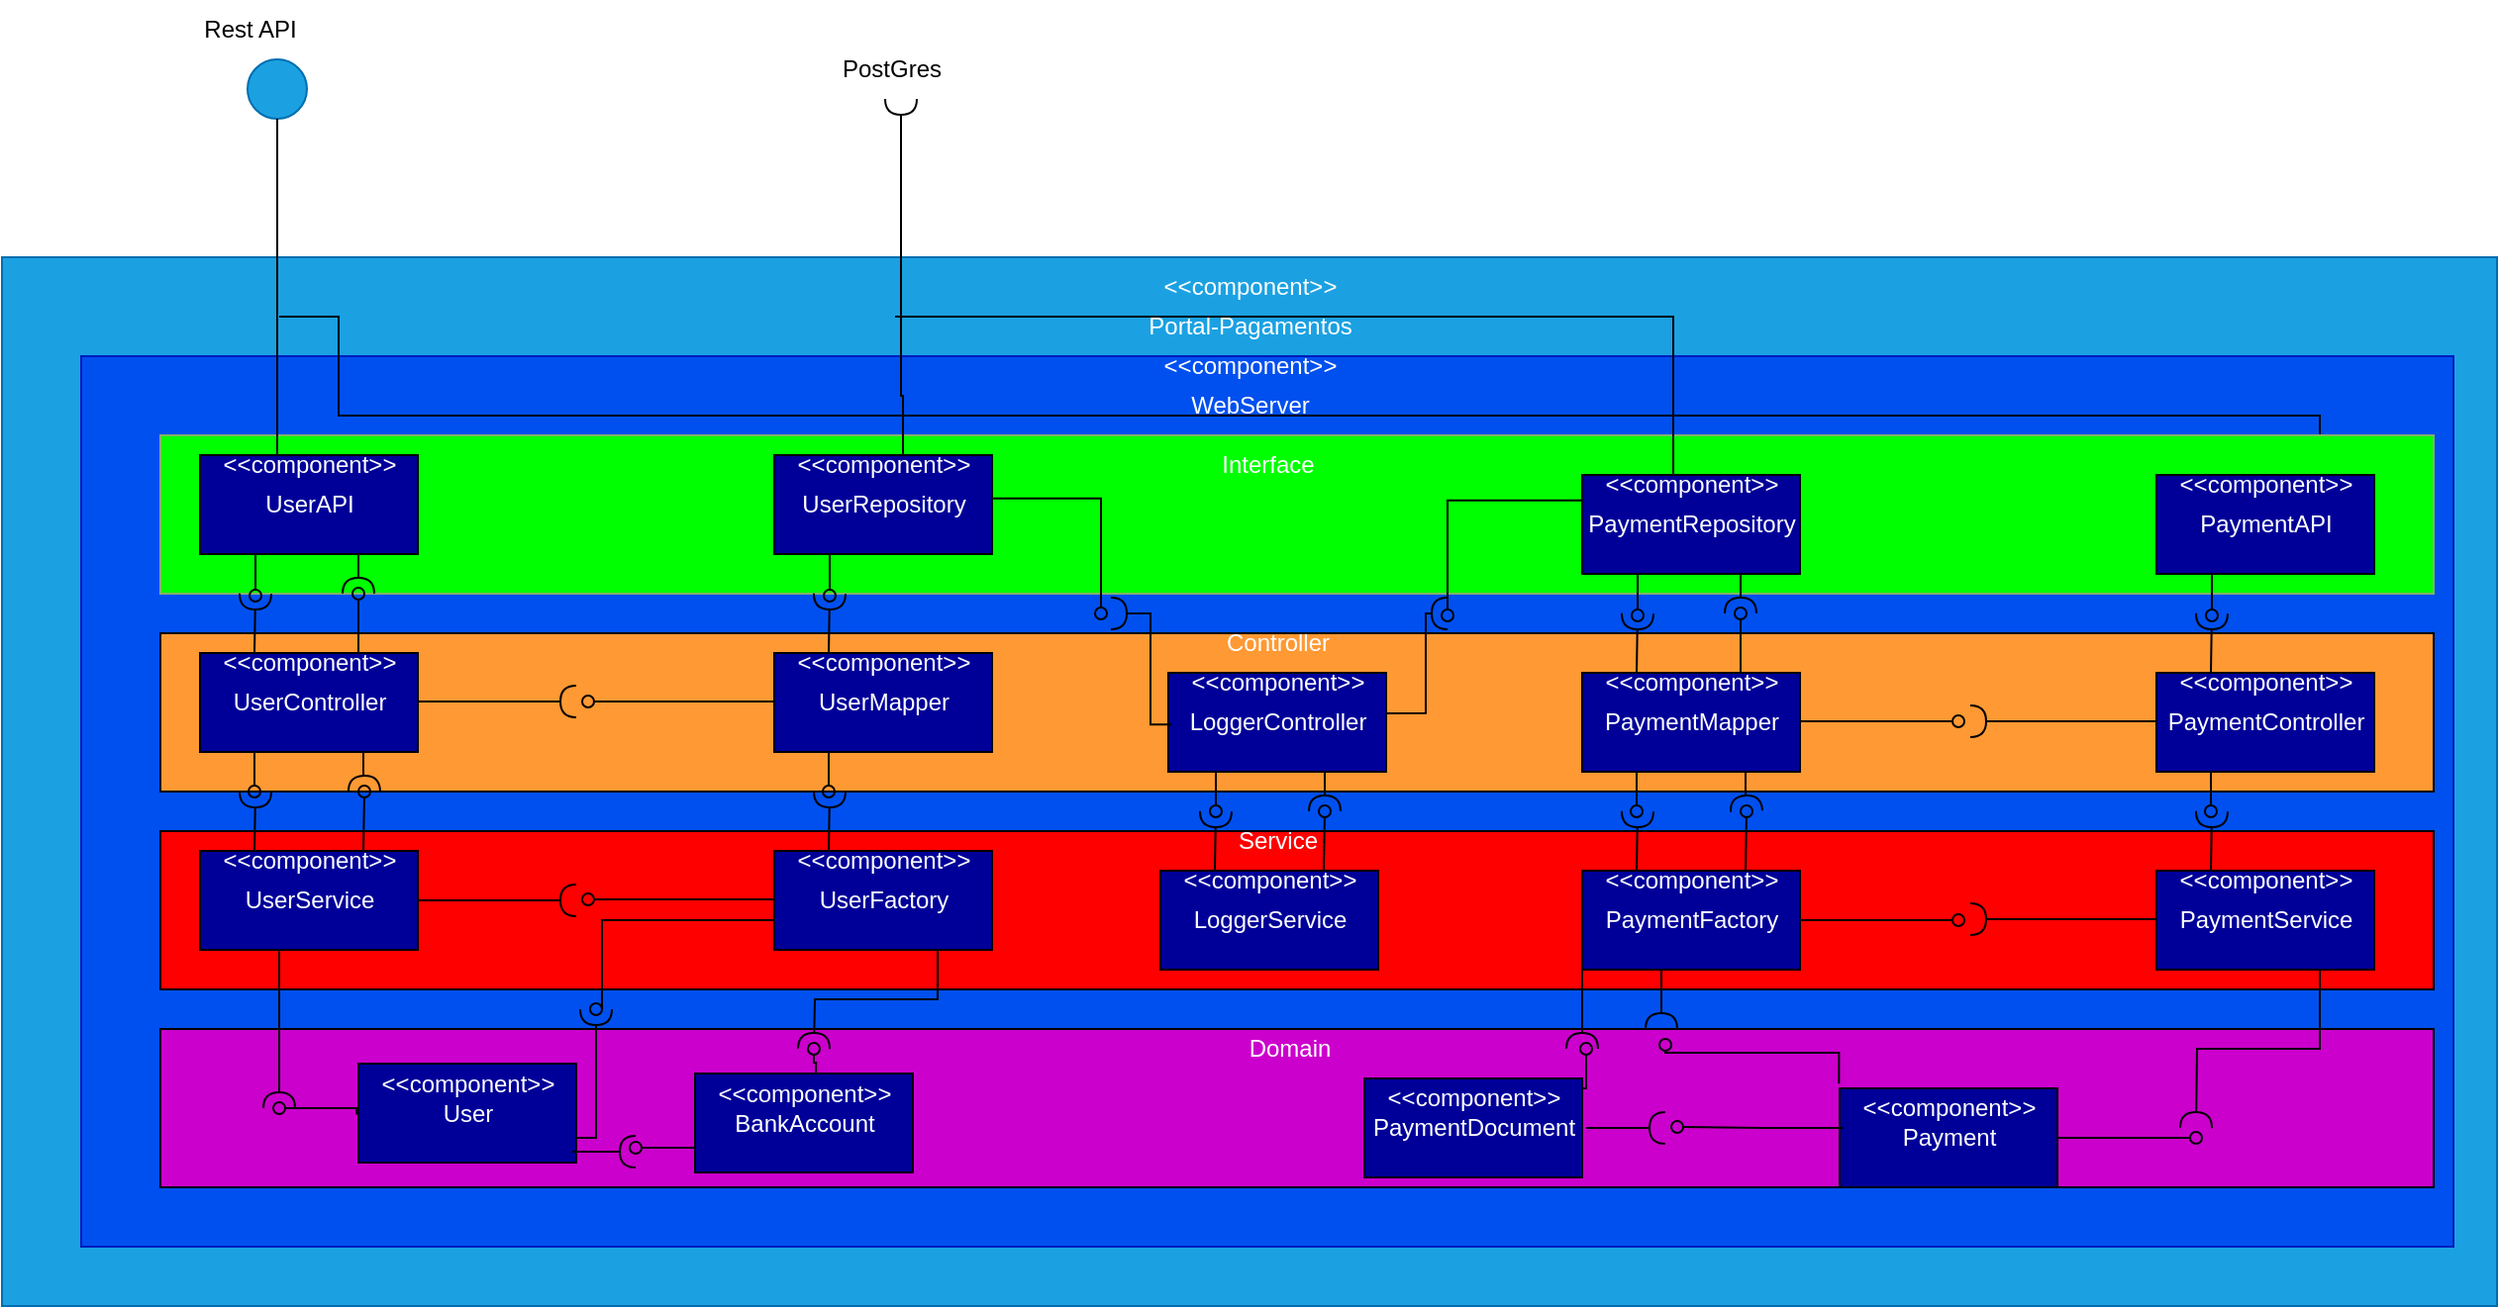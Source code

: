 <mxfile version="26.0.2">
  <diagram name="Página-1" id="3ar1qyF-hi4ckDsHelcz">
    <mxGraphModel dx="1293" dy="745" grid="1" gridSize="10" guides="1" tooltips="1" connect="1" arrows="1" fold="1" page="1" pageScale="1" pageWidth="827" pageHeight="1169" math="0" shadow="0">
      <root>
        <mxCell id="0" />
        <mxCell id="1" parent="0" />
        <mxCell id="TXpV8QBchbM1sa9OBaiE-1" value="" style="rounded=0;whiteSpace=wrap;html=1;fillColor=#1ba1e2;fontColor=#FFFFFF;strokeColor=#006EAF;" parent="1" vertex="1">
          <mxGeometry x="-450" y="170" width="1260" height="530" as="geometry" />
        </mxCell>
        <mxCell id="m1_RTbBFShSdH4C13ESz-1" value="" style="rounded=0;whiteSpace=wrap;html=1;fillColor=#0050ef;fontColor=#FFFFFF;strokeColor=#001DBC;" parent="1" vertex="1">
          <mxGeometry x="-410" y="220" width="1198" height="450" as="geometry" />
        </mxCell>
        <mxCell id="TXpV8QBchbM1sa9OBaiE-2" value="Portal-Pagamentos" style="text;html=1;align=center;verticalAlign=middle;resizable=0;points=[];autosize=1;strokeColor=none;fillColor=none;fontColor=#FFFFFF;" parent="1" vertex="1">
          <mxGeometry x="115" y="190" width="130" height="30" as="geometry" />
        </mxCell>
        <mxCell id="TXpV8QBchbM1sa9OBaiE-7" style="edgeStyle=orthogonalEdgeStyle;rounded=0;orthogonalLoop=1;jettySize=auto;html=1;entryX=0.75;entryY=0;entryDx=0;entryDy=0;strokeColor=default;endArrow=none;startFill=0;endFill=0;startArrow=none;fontColor=#FFFFFF;" parent="1" target="TXpV8QBchbM1sa9OBaiE-42" edge="1">
          <mxGeometry relative="1" as="geometry">
            <mxPoint x="500" y="170" as="targetPoint" />
            <mxPoint x="-310" y="200" as="sourcePoint" />
            <Array as="points">
              <mxPoint x="-280" y="200" />
              <mxPoint x="-280" y="250" />
              <mxPoint x="721" y="250" />
            </Array>
          </mxGeometry>
        </mxCell>
        <mxCell id="TXpV8QBchbM1sa9OBaiE-14" value="" style="rounded=0;whiteSpace=wrap;html=1;fillColor=light-dark(#00ff00, #1f2f1e);strokeColor=#82b366;fontColor=#FFFFFF;" parent="1" vertex="1">
          <mxGeometry x="-370" y="260" width="1148" height="80" as="geometry" />
        </mxCell>
        <mxCell id="TXpV8QBchbM1sa9OBaiE-15" value="" style="rounded=0;whiteSpace=wrap;html=1;fillColor=light-dark(#ff9933, #FF9933);fontColor=#FFFFFF;" parent="1" vertex="1">
          <mxGeometry x="-370" y="360" width="1148" height="80" as="geometry" />
        </mxCell>
        <mxCell id="TXpV8QBchbM1sa9OBaiE-16" value="" style="rounded=0;whiteSpace=wrap;html=1;fillColor=light-dark(#ff0000, #CC0000);fontColor=#FFFFFF;" parent="1" vertex="1">
          <mxGeometry x="-370" y="460" width="1148" height="80" as="geometry" />
        </mxCell>
        <mxCell id="TXpV8QBchbM1sa9OBaiE-17" value="" style="rounded=0;whiteSpace=wrap;html=1;fillColor=light-dark(#CC00CC,#CC00CC);fontColor=#FFFFFF;" parent="1" vertex="1">
          <mxGeometry x="-370" y="560" width="1148" height="80" as="geometry" />
        </mxCell>
        <mxCell id="TXpV8QBchbM1sa9OBaiE-18" value="Interface" style="text;html=1;align=center;verticalAlign=middle;resizable=0;points=[];autosize=1;strokeColor=none;fillColor=none;fontColor=#FFFFFF;" parent="1" vertex="1">
          <mxGeometry x="154" y="260" width="70" height="30" as="geometry" />
        </mxCell>
        <mxCell id="TXpV8QBchbM1sa9OBaiE-19" value="Controller" style="text;html=1;align=center;verticalAlign=middle;resizable=0;points=[];autosize=1;strokeColor=none;fillColor=none;fontColor=#FFFFFF;" parent="1" vertex="1">
          <mxGeometry x="154" y="350" width="80" height="30" as="geometry" />
        </mxCell>
        <mxCell id="TXpV8QBchbM1sa9OBaiE-20" value="Service" style="text;html=1;align=center;verticalAlign=middle;resizable=0;points=[];autosize=1;strokeColor=none;fillColor=none;fontColor=#FFFFFF;" parent="1" vertex="1">
          <mxGeometry x="164" y="450" width="60" height="30" as="geometry" />
        </mxCell>
        <mxCell id="TXpV8QBchbM1sa9OBaiE-21" value="Domain" style="text;html=1;align=center;verticalAlign=middle;resizable=0;points=[];autosize=1;strokeColor=none;fillColor=none;fontColor=#FFFFFF;" parent="1" vertex="1">
          <mxGeometry x="170" y="555" width="60" height="30" as="geometry" />
        </mxCell>
        <mxCell id="TXpV8QBchbM1sa9OBaiE-22" value="" style="rounded=0;whiteSpace=wrap;html=1;fillColor=light-dark(#000099,#000099);fontColor=#FFFFFF;" parent="1" vertex="1">
          <mxGeometry x="348" y="280" width="110" height="50" as="geometry" />
        </mxCell>
        <mxCell id="TXpV8QBchbM1sa9OBaiE-23" value="&amp;lt;&amp;lt;component&amp;gt;&amp;gt;" style="text;html=1;align=center;verticalAlign=middle;resizable=0;points=[];autosize=1;strokeColor=none;fillColor=none;fontColor=#FFFFFF;" parent="1" vertex="1">
          <mxGeometry x="125" y="170" width="110" height="30" as="geometry" />
        </mxCell>
        <mxCell id="TXpV8QBchbM1sa9OBaiE-25" value="PaymentRepository" style="text;html=1;align=center;verticalAlign=middle;resizable=0;points=[];autosize=1;strokeColor=none;fillColor=none;fontColor=#FFFFFF;" parent="1" vertex="1">
          <mxGeometry x="338" y="290" width="130" height="30" as="geometry" />
        </mxCell>
        <mxCell id="TXpV8QBchbM1sa9OBaiE-33" style="edgeStyle=orthogonalEdgeStyle;rounded=0;orthogonalLoop=1;jettySize=auto;html=1;exitX=0.25;exitY=0;exitDx=0;exitDy=0;endArrow=halfCircle;endFill=0;fontColor=#FFFFFF;" parent="1" source="TXpV8QBchbM1sa9OBaiE-26" edge="1">
          <mxGeometry relative="1" as="geometry">
            <mxPoint x="376" y="350" as="targetPoint" />
          </mxGeometry>
        </mxCell>
        <mxCell id="TXpV8QBchbM1sa9OBaiE-26" value="" style="rounded=0;whiteSpace=wrap;html=1;fillColor=light-dark(#000099,#000099);fontColor=#FFFFFF;" parent="1" vertex="1">
          <mxGeometry x="348" y="380" width="110" height="50" as="geometry" />
        </mxCell>
        <mxCell id="TXpV8QBchbM1sa9OBaiE-27" value="PaymentMapper" style="text;html=1;align=center;verticalAlign=middle;resizable=0;points=[];autosize=1;strokeColor=none;fillColor=none;fontColor=#FFFFFF;" parent="1" vertex="1">
          <mxGeometry x="348" y="390" width="110" height="30" as="geometry" />
        </mxCell>
        <mxCell id="TXpV8QBchbM1sa9OBaiE-28" value="" style="rounded=0;whiteSpace=wrap;html=1;fillColor=light-dark(#000099,#000099);fontColor=#FFFFFF;" parent="1" vertex="1">
          <mxGeometry x="348" y="480" width="110" height="50" as="geometry" />
        </mxCell>
        <mxCell id="TXpV8QBchbM1sa9OBaiE-29" value="PaymentFactory" style="text;html=1;align=center;verticalAlign=middle;resizable=0;points=[];autosize=1;strokeColor=none;fillColor=none;fontColor=#FFFFFF;" parent="1" vertex="1">
          <mxGeometry x="348" y="490" width="110" height="30" as="geometry" />
        </mxCell>
        <mxCell id="TXpV8QBchbM1sa9OBaiE-30" value="" style="rounded=0;whiteSpace=wrap;html=1;fillColor=light-dark(#000099,#000099);fontColor=#FFFFFF;" parent="1" vertex="1">
          <mxGeometry x="478" y="590" width="110" height="50" as="geometry" />
        </mxCell>
        <mxCell id="TXpV8QBchbM1sa9OBaiE-31" value="Payment" style="text;html=1;align=center;verticalAlign=middle;resizable=0;points=[];autosize=1;strokeColor=none;fillColor=none;fontColor=#FFFFFF;" parent="1" vertex="1">
          <mxGeometry x="498" y="600" width="70" height="30" as="geometry" />
        </mxCell>
        <mxCell id="TXpV8QBchbM1sa9OBaiE-5" style="edgeStyle=orthogonalEdgeStyle;rounded=0;orthogonalLoop=1;jettySize=auto;html=1;strokeColor=default;endArrow=none;startFill=0;entryX=0.5;entryY=0;entryDx=0;entryDy=0;jumpSize=0;jumpStyle=line;startArrow=none;fontColor=#FFFFFF;" parent="1" edge="1">
          <mxGeometry relative="1" as="geometry">
            <mxPoint x="394" y="280" as="targetPoint" />
            <Array as="points">
              <mxPoint x="1" y="200" />
              <mxPoint x="394" y="200" />
            </Array>
            <mxPoint x="1" y="200" as="sourcePoint" />
          </mxGeometry>
        </mxCell>
        <mxCell id="TXpV8QBchbM1sa9OBaiE-32" style="edgeStyle=orthogonalEdgeStyle;rounded=0;orthogonalLoop=1;jettySize=auto;html=1;endArrow=oval;endFill=0;fontColor=#FFFFFF;" parent="1" edge="1">
          <mxGeometry relative="1" as="geometry">
            <mxPoint x="376" y="330" as="sourcePoint" />
            <mxPoint x="376" y="351" as="targetPoint" />
            <Array as="points">
              <mxPoint x="376" y="351" />
            </Array>
          </mxGeometry>
        </mxCell>
        <mxCell id="TXpV8QBchbM1sa9OBaiE-36" style="edgeStyle=orthogonalEdgeStyle;rounded=0;orthogonalLoop=1;jettySize=auto;html=1;exitX=0.25;exitY=0;exitDx=0;exitDy=0;endArrow=halfCircle;endFill=0;fontColor=#FFFFFF;" parent="1" source="TXpV8QBchbM1sa9OBaiE-28" edge="1">
          <mxGeometry relative="1" as="geometry">
            <mxPoint x="376" y="450" as="targetPoint" />
            <mxPoint x="386" y="390" as="sourcePoint" />
          </mxGeometry>
        </mxCell>
        <mxCell id="TXpV8QBchbM1sa9OBaiE-37" style="edgeStyle=orthogonalEdgeStyle;rounded=0;orthogonalLoop=1;jettySize=auto;html=1;endArrow=oval;endFill=0;exitX=0.25;exitY=1;exitDx=0;exitDy=0;fontColor=#FFFFFF;" parent="1" source="TXpV8QBchbM1sa9OBaiE-26" edge="1">
          <mxGeometry relative="1" as="geometry">
            <mxPoint x="386" y="340" as="sourcePoint" />
            <mxPoint x="376" y="450" as="targetPoint" />
            <Array as="points">
              <mxPoint x="376" y="450" />
            </Array>
          </mxGeometry>
        </mxCell>
        <mxCell id="TXpV8QBchbM1sa9OBaiE-38" style="edgeStyle=orthogonalEdgeStyle;rounded=0;orthogonalLoop=1;jettySize=auto;html=1;exitX=0.25;exitY=1;exitDx=0;exitDy=0;endArrow=halfCircle;endFill=0;fontColor=#FFFFFF;" parent="1" source="TXpV8QBchbM1sa9OBaiE-28" target="TXpV8QBchbM1sa9OBaiE-17" edge="1">
          <mxGeometry relative="1" as="geometry">
            <mxPoint x="388" y="610" as="targetPoint" />
            <mxPoint x="396" y="400" as="sourcePoint" />
            <Array as="points">
              <mxPoint x="388" y="530" />
            </Array>
          </mxGeometry>
        </mxCell>
        <mxCell id="TXpV8QBchbM1sa9OBaiE-42" value="" style="rounded=0;whiteSpace=wrap;html=1;fillColor=light-dark(#000099,#000099);fontColor=#FFFFFF;" parent="1" vertex="1">
          <mxGeometry x="638" y="280" width="110" height="50" as="geometry" />
        </mxCell>
        <mxCell id="TXpV8QBchbM1sa9OBaiE-43" value="PaymentAPI" style="text;html=1;align=center;verticalAlign=middle;resizable=0;points=[];autosize=1;strokeColor=none;fillColor=none;fontColor=#FFFFFF;" parent="1" vertex="1">
          <mxGeometry x="648" y="290" width="90" height="30" as="geometry" />
        </mxCell>
        <mxCell id="TXpV8QBchbM1sa9OBaiE-44" style="edgeStyle=orthogonalEdgeStyle;rounded=0;orthogonalLoop=1;jettySize=auto;html=1;exitX=0.25;exitY=0;exitDx=0;exitDy=0;endArrow=halfCircle;endFill=0;fontColor=#FFFFFF;" parent="1" source="TXpV8QBchbM1sa9OBaiE-45" edge="1">
          <mxGeometry relative="1" as="geometry">
            <mxPoint x="666" y="350" as="targetPoint" />
          </mxGeometry>
        </mxCell>
        <mxCell id="TXpV8QBchbM1sa9OBaiE-45" value="" style="rounded=0;whiteSpace=wrap;html=1;fillColor=light-dark(#000099,#000099);fontColor=#FFFFFF;" parent="1" vertex="1">
          <mxGeometry x="638" y="380" width="110" height="50" as="geometry" />
        </mxCell>
        <mxCell id="TXpV8QBchbM1sa9OBaiE-46" value="PaymentController" style="text;html=1;align=center;verticalAlign=middle;resizable=0;points=[];autosize=1;strokeColor=none;fillColor=none;fontColor=#FFFFFF;" parent="1" vertex="1">
          <mxGeometry x="633" y="390" width="120" height="30" as="geometry" />
        </mxCell>
        <mxCell id="TXpV8QBchbM1sa9OBaiE-47" value="" style="rounded=0;whiteSpace=wrap;html=1;fillColor=light-dark(#000099,#000099);fontColor=#FFFFFF;" parent="1" vertex="1">
          <mxGeometry x="638" y="480" width="110" height="50" as="geometry" />
        </mxCell>
        <mxCell id="TXpV8QBchbM1sa9OBaiE-48" value="PaymentService" style="text;html=1;align=center;verticalAlign=middle;resizable=0;points=[];autosize=1;strokeColor=none;fillColor=none;fontColor=#FFFFFF;" parent="1" vertex="1">
          <mxGeometry x="638" y="490" width="110" height="30" as="geometry" />
        </mxCell>
        <mxCell id="TXpV8QBchbM1sa9OBaiE-49" style="edgeStyle=orthogonalEdgeStyle;rounded=0;orthogonalLoop=1;jettySize=auto;html=1;endArrow=oval;endFill=0;fontColor=#FFFFFF;" parent="1" edge="1">
          <mxGeometry relative="1" as="geometry">
            <mxPoint x="666" y="330" as="sourcePoint" />
            <mxPoint x="666" y="351" as="targetPoint" />
            <Array as="points">
              <mxPoint x="666" y="351" />
            </Array>
          </mxGeometry>
        </mxCell>
        <mxCell id="TXpV8QBchbM1sa9OBaiE-50" style="edgeStyle=orthogonalEdgeStyle;rounded=0;orthogonalLoop=1;jettySize=auto;html=1;exitX=0.25;exitY=0;exitDx=0;exitDy=0;endArrow=halfCircle;endFill=0;fontColor=#FFFFFF;" parent="1" source="TXpV8QBchbM1sa9OBaiE-47" edge="1">
          <mxGeometry relative="1" as="geometry">
            <mxPoint x="666" y="450" as="targetPoint" />
            <mxPoint x="676" y="390" as="sourcePoint" />
          </mxGeometry>
        </mxCell>
        <mxCell id="TXpV8QBchbM1sa9OBaiE-51" style="edgeStyle=orthogonalEdgeStyle;rounded=0;orthogonalLoop=1;jettySize=auto;html=1;endArrow=oval;endFill=0;exitX=0.25;exitY=1;exitDx=0;exitDy=0;fontColor=#FFFFFF;" parent="1" source="TXpV8QBchbM1sa9OBaiE-45" edge="1">
          <mxGeometry relative="1" as="geometry">
            <mxPoint x="676" y="340" as="sourcePoint" />
            <mxPoint x="666" y="450" as="targetPoint" />
            <Array as="points">
              <mxPoint x="666" y="450" />
            </Array>
          </mxGeometry>
        </mxCell>
        <mxCell id="TXpV8QBchbM1sa9OBaiE-53" style="edgeStyle=orthogonalEdgeStyle;rounded=0;orthogonalLoop=1;jettySize=auto;html=1;endArrow=oval;endFill=0;fontColor=#FFFFFF;" parent="1" edge="1">
          <mxGeometry relative="1" as="geometry">
            <mxPoint x="588" y="615" as="sourcePoint" />
            <mxPoint x="658" y="615" as="targetPoint" />
            <Array as="points">
              <mxPoint x="588" y="615" />
              <mxPoint x="728" y="615" />
            </Array>
          </mxGeometry>
        </mxCell>
        <mxCell id="TXpV8QBchbM1sa9OBaiE-54" style="edgeStyle=orthogonalEdgeStyle;rounded=0;orthogonalLoop=1;jettySize=auto;html=1;endArrow=halfCircle;endFill=0;fontColor=#FFFFFF;" parent="1" edge="1">
          <mxGeometry relative="1" as="geometry">
            <mxPoint x="638" y="504.5" as="sourcePoint" />
            <mxPoint x="544" y="504.5" as="targetPoint" />
            <Array as="points">
              <mxPoint x="588" y="504.5" />
              <mxPoint x="588" y="504.5" />
            </Array>
          </mxGeometry>
        </mxCell>
        <mxCell id="TXpV8QBchbM1sa9OBaiE-55" style="edgeStyle=orthogonalEdgeStyle;rounded=0;orthogonalLoop=1;jettySize=auto;html=1;endArrow=halfCircle;endFill=0;fontColor=#FFFFFF;" parent="1" edge="1">
          <mxGeometry relative="1" as="geometry">
            <mxPoint x="638" y="404.5" as="sourcePoint" />
            <mxPoint x="544" y="404.5" as="targetPoint" />
            <Array as="points">
              <mxPoint x="588" y="404.5" />
              <mxPoint x="588" y="404.5" />
            </Array>
          </mxGeometry>
        </mxCell>
        <mxCell id="TXpV8QBchbM1sa9OBaiE-56" style="edgeStyle=orthogonalEdgeStyle;rounded=0;orthogonalLoop=1;jettySize=auto;html=1;endArrow=oval;endFill=0;exitX=-0.003;exitY=0.086;exitDx=0;exitDy=0;exitPerimeter=0;fontColor=#FFFFFF;" parent="1" source="TXpV8QBchbM1sa9OBaiE-62" edge="1">
          <mxGeometry relative="1" as="geometry">
            <mxPoint x="479" y="572" as="sourcePoint" />
            <mxPoint x="390" y="568" as="targetPoint" />
            <Array as="points">
              <mxPoint x="478" y="572" />
              <mxPoint x="390" y="572" />
            </Array>
          </mxGeometry>
        </mxCell>
        <mxCell id="TXpV8QBchbM1sa9OBaiE-57" style="edgeStyle=orthogonalEdgeStyle;rounded=0;orthogonalLoop=1;jettySize=auto;html=1;exitX=0.75;exitY=1;exitDx=0;exitDy=0;endArrow=halfCircle;endFill=0;fontColor=#FFFFFF;" parent="1" source="TXpV8QBchbM1sa9OBaiE-47" edge="1">
          <mxGeometry relative="1" as="geometry">
            <mxPoint x="658" y="610" as="targetPoint" />
            <mxPoint x="386" y="540" as="sourcePoint" />
            <Array as="points" />
          </mxGeometry>
        </mxCell>
        <mxCell id="TXpV8QBchbM1sa9OBaiE-58" style="edgeStyle=orthogonalEdgeStyle;rounded=0;orthogonalLoop=1;jettySize=auto;html=1;exitX=1;exitY=0.5;exitDx=0;exitDy=0;endArrow=oval;endFill=0;fontColor=#FFFFFF;" parent="1" source="TXpV8QBchbM1sa9OBaiE-28" edge="1">
          <mxGeometry relative="1" as="geometry">
            <mxPoint x="538" y="505" as="targetPoint" />
            <mxPoint x="386" y="540" as="sourcePoint" />
            <Array as="points">
              <mxPoint x="458" y="505" />
            </Array>
          </mxGeometry>
        </mxCell>
        <mxCell id="TXpV8QBchbM1sa9OBaiE-59" style="edgeStyle=orthogonalEdgeStyle;rounded=0;orthogonalLoop=1;jettySize=auto;html=1;exitX=1;exitY=0.5;exitDx=0;exitDy=0;endArrow=oval;endFill=0;fontColor=#FFFFFF;" parent="1" edge="1">
          <mxGeometry relative="1" as="geometry">
            <mxPoint x="538" y="404.5" as="targetPoint" />
            <mxPoint x="458" y="404.5" as="sourcePoint" />
            <Array as="points">
              <mxPoint x="458" y="404.5" />
            </Array>
          </mxGeometry>
        </mxCell>
        <mxCell id="TXpV8QBchbM1sa9OBaiE-61" value="&amp;lt;&amp;lt;component&amp;gt;&amp;gt;" style="text;html=1;align=center;verticalAlign=middle;resizable=0;points=[];autosize=1;strokeColor=none;fillColor=none;fontColor=#FFFFFF;" parent="1" vertex="1">
          <mxGeometry x="348" y="270" width="110" height="30" as="geometry" />
        </mxCell>
        <mxCell id="TXpV8QBchbM1sa9OBaiE-62" value="&amp;lt;&amp;lt;component&amp;gt;&amp;gt;" style="text;html=1;align=center;verticalAlign=middle;resizable=0;points=[];autosize=1;strokeColor=none;fillColor=none;fontColor=#FFFFFF;" parent="1" vertex="1">
          <mxGeometry x="478" y="585" width="110" height="30" as="geometry" />
        </mxCell>
        <mxCell id="TXpV8QBchbM1sa9OBaiE-63" value="&amp;lt;&amp;lt;component&amp;gt;&amp;gt;" style="text;html=1;align=center;verticalAlign=middle;resizable=0;points=[];autosize=1;strokeColor=none;fillColor=none;fontColor=#FFFFFF;" parent="1" vertex="1">
          <mxGeometry x="348" y="470" width="110" height="30" as="geometry" />
        </mxCell>
        <mxCell id="TXpV8QBchbM1sa9OBaiE-64" value="&amp;lt;&amp;lt;component&amp;gt;&amp;gt;" style="text;html=1;align=center;verticalAlign=middle;resizable=0;points=[];autosize=1;strokeColor=none;fillColor=none;fontColor=#FFFFFF;" parent="1" vertex="1">
          <mxGeometry x="348" y="370" width="110" height="30" as="geometry" />
        </mxCell>
        <mxCell id="TXpV8QBchbM1sa9OBaiE-65" value="&amp;lt;&amp;lt;component&amp;gt;&amp;gt;" style="text;html=1;align=center;verticalAlign=middle;resizable=0;points=[];autosize=1;strokeColor=none;fillColor=none;fontColor=#FFFFFF;" parent="1" vertex="1">
          <mxGeometry x="638" y="270" width="110" height="30" as="geometry" />
        </mxCell>
        <mxCell id="TXpV8QBchbM1sa9OBaiE-66" value="&amp;lt;&amp;lt;component&amp;gt;&amp;gt;" style="text;html=1;align=center;verticalAlign=middle;resizable=0;points=[];autosize=1;strokeColor=none;fillColor=none;fontColor=#FFFFFF;" parent="1" vertex="1">
          <mxGeometry x="638" y="370" width="110" height="30" as="geometry" />
        </mxCell>
        <mxCell id="TXpV8QBchbM1sa9OBaiE-67" value="&amp;lt;&amp;lt;component&amp;gt;&amp;gt;" style="text;html=1;align=center;verticalAlign=middle;resizable=0;points=[];autosize=1;strokeColor=none;fillColor=none;fontColor=#FFFFFF;" parent="1" vertex="1">
          <mxGeometry x="638" y="470" width="110" height="30" as="geometry" />
        </mxCell>
        <mxCell id="TXpV8QBchbM1sa9OBaiE-68" style="edgeStyle=orthogonalEdgeStyle;rounded=0;orthogonalLoop=1;jettySize=auto;html=1;exitX=0.75;exitY=1;exitDx=0;exitDy=0;endArrow=halfCircle;endFill=0;fontColor=#FFFFFF;" parent="1" source="TXpV8QBchbM1sa9OBaiE-22" edge="1">
          <mxGeometry relative="1" as="geometry">
            <mxPoint x="428" y="350" as="targetPoint" />
            <mxPoint x="386" y="390" as="sourcePoint" />
          </mxGeometry>
        </mxCell>
        <mxCell id="TXpV8QBchbM1sa9OBaiE-69" style="edgeStyle=orthogonalEdgeStyle;rounded=0;orthogonalLoop=1;jettySize=auto;html=1;endArrow=oval;endFill=0;exitX=0.75;exitY=0;exitDx=0;exitDy=0;fontColor=#FFFFFF;" parent="1" source="TXpV8QBchbM1sa9OBaiE-26" edge="1">
          <mxGeometry relative="1" as="geometry">
            <mxPoint x="386" y="340" as="sourcePoint" />
            <mxPoint x="428" y="350" as="targetPoint" />
            <Array as="points" />
          </mxGeometry>
        </mxCell>
        <mxCell id="TXpV8QBchbM1sa9OBaiE-72" style="edgeStyle=orthogonalEdgeStyle;rounded=0;orthogonalLoop=1;jettySize=auto;html=1;exitX=0.75;exitY=1;exitDx=0;exitDy=0;endArrow=halfCircle;endFill=0;fontColor=#FFFFFF;" parent="1" source="TXpV8QBchbM1sa9OBaiE-26" edge="1">
          <mxGeometry relative="1" as="geometry">
            <mxPoint x="431" y="450" as="targetPoint" />
            <mxPoint x="441" y="340" as="sourcePoint" />
            <Array as="points">
              <mxPoint x="431" y="440" />
              <mxPoint x="431" y="440" />
            </Array>
          </mxGeometry>
        </mxCell>
        <mxCell id="TXpV8QBchbM1sa9OBaiE-73" style="edgeStyle=orthogonalEdgeStyle;rounded=0;orthogonalLoop=1;jettySize=auto;html=1;endArrow=oval;endFill=0;exitX=0.75;exitY=0;exitDx=0;exitDy=0;fontColor=#FFFFFF;" parent="1" source="TXpV8QBchbM1sa9OBaiE-28" edge="1">
          <mxGeometry relative="1" as="geometry">
            <mxPoint x="441" y="390" as="sourcePoint" />
            <mxPoint x="431" y="450" as="targetPoint" />
            <Array as="points" />
          </mxGeometry>
        </mxCell>
        <mxCell id="m1_RTbBFShSdH4C13ESz-2" value="&amp;lt;&amp;lt;component&amp;gt;&amp;gt;" style="text;html=1;align=center;verticalAlign=middle;resizable=0;points=[];autosize=1;strokeColor=none;fillColor=none;fontColor=#FFFFFF;" parent="1" vertex="1">
          <mxGeometry x="125" y="210" width="110" height="30" as="geometry" />
        </mxCell>
        <mxCell id="m1_RTbBFShSdH4C13ESz-3" value="WebServer" style="text;html=1;align=center;verticalAlign=middle;resizable=0;points=[];autosize=1;strokeColor=none;fillColor=none;fontColor=#FFFFFF;" parent="1" vertex="1">
          <mxGeometry x="140" y="230" width="80" height="30" as="geometry" />
        </mxCell>
        <mxCell id="4uh7wLbc7iDbbBHVVUOS-55" value="" style="rounded=0;whiteSpace=wrap;html=1;fillColor=light-dark(#000099,#000099);fontColor=#FFFFFF;" parent="1" vertex="1">
          <mxGeometry x="-350" y="270" width="110" height="50" as="geometry" />
        </mxCell>
        <mxCell id="4uh7wLbc7iDbbBHVVUOS-56" value="UserAPI" style="text;html=1;align=center;verticalAlign=middle;resizable=0;points=[];autosize=1;strokeColor=none;fillColor=none;fontColor=#FFFFFF;" parent="1" vertex="1">
          <mxGeometry x="-330" y="280" width="70" height="30" as="geometry" />
        </mxCell>
        <mxCell id="4uh7wLbc7iDbbBHVVUOS-57" style="edgeStyle=orthogonalEdgeStyle;rounded=0;orthogonalLoop=1;jettySize=auto;html=1;exitX=0.25;exitY=0;exitDx=0;exitDy=0;endArrow=halfCircle;endFill=0;fontColor=#FFFFFF;" parent="1" source="4uh7wLbc7iDbbBHVVUOS-58" edge="1">
          <mxGeometry relative="1" as="geometry">
            <mxPoint x="-322" y="340" as="targetPoint" />
          </mxGeometry>
        </mxCell>
        <mxCell id="4uh7wLbc7iDbbBHVVUOS-58" value="" style="rounded=0;whiteSpace=wrap;html=1;fillColor=light-dark(#000099,#000099);fontColor=#FFFFFF;" parent="1" vertex="1">
          <mxGeometry x="-350" y="370" width="110" height="50" as="geometry" />
        </mxCell>
        <mxCell id="4uh7wLbc7iDbbBHVVUOS-59" value="UserController" style="text;html=1;align=center;verticalAlign=middle;resizable=0;points=[];autosize=1;strokeColor=none;fillColor=none;fontColor=#FFFFFF;" parent="1" vertex="1">
          <mxGeometry x="-345" y="380" width="100" height="30" as="geometry" />
        </mxCell>
        <mxCell id="4uh7wLbc7iDbbBHVVUOS-60" value="" style="rounded=0;whiteSpace=wrap;html=1;fillColor=light-dark(#000099,#000099);fontColor=#FFFFFF;" parent="1" vertex="1">
          <mxGeometry x="-350" y="470" width="110" height="50" as="geometry" />
        </mxCell>
        <mxCell id="4uh7wLbc7iDbbBHVVUOS-61" value="UserService" style="text;html=1;align=center;verticalAlign=middle;resizable=0;points=[];autosize=1;strokeColor=none;fillColor=none;fontColor=#FFFFFF;" parent="1" vertex="1">
          <mxGeometry x="-340" y="480" width="90" height="30" as="geometry" />
        </mxCell>
        <mxCell id="4uh7wLbc7iDbbBHVVUOS-62" value="" style="rounded=0;whiteSpace=wrap;html=1;fillColor=light-dark(#000099,#000099);fontColor=#FFFFFF;" parent="1" vertex="1">
          <mxGeometry x="-270" y="577.5" width="110" height="50" as="geometry" />
        </mxCell>
        <mxCell id="4uh7wLbc7iDbbBHVVUOS-63" value="User" style="text;html=1;align=center;verticalAlign=middle;resizable=0;points=[];autosize=1;strokeColor=none;fillColor=none;fontColor=#FFFFFF;" parent="1" vertex="1">
          <mxGeometry x="-240" y="587.5" width="50" height="30" as="geometry" />
        </mxCell>
        <mxCell id="4uh7wLbc7iDbbBHVVUOS-64" style="edgeStyle=orthogonalEdgeStyle;rounded=0;orthogonalLoop=1;jettySize=auto;html=1;endArrow=oval;endFill=0;fontColor=#FFFFFF;" parent="1" edge="1">
          <mxGeometry relative="1" as="geometry">
            <mxPoint x="-322" y="320" as="sourcePoint" />
            <mxPoint x="-322" y="341" as="targetPoint" />
            <Array as="points">
              <mxPoint x="-322" y="341" />
            </Array>
          </mxGeometry>
        </mxCell>
        <mxCell id="4uh7wLbc7iDbbBHVVUOS-65" style="edgeStyle=orthogonalEdgeStyle;rounded=0;orthogonalLoop=1;jettySize=auto;html=1;exitX=0.25;exitY=0;exitDx=0;exitDy=0;endArrow=halfCircle;endFill=0;fontColor=#FFFFFF;" parent="1" source="4uh7wLbc7iDbbBHVVUOS-60" edge="1">
          <mxGeometry relative="1" as="geometry">
            <mxPoint x="-322" y="440" as="targetPoint" />
            <mxPoint x="-312" y="380" as="sourcePoint" />
          </mxGeometry>
        </mxCell>
        <mxCell id="4uh7wLbc7iDbbBHVVUOS-66" style="edgeStyle=orthogonalEdgeStyle;rounded=0;orthogonalLoop=1;jettySize=auto;html=1;endArrow=oval;endFill=0;exitX=0.25;exitY=1;exitDx=0;exitDy=0;fontColor=#FFFFFF;" parent="1" source="4uh7wLbc7iDbbBHVVUOS-58" edge="1">
          <mxGeometry relative="1" as="geometry">
            <mxPoint x="-312" y="330" as="sourcePoint" />
            <mxPoint x="-322" y="440" as="targetPoint" />
            <Array as="points">
              <mxPoint x="-322" y="440" />
            </Array>
          </mxGeometry>
        </mxCell>
        <mxCell id="4uh7wLbc7iDbbBHVVUOS-67" style="edgeStyle=orthogonalEdgeStyle;rounded=0;orthogonalLoop=1;jettySize=auto;html=1;exitX=0.25;exitY=1;exitDx=0;exitDy=0;endArrow=halfCircle;endFill=0;fontColor=#FFFFFF;" parent="1" source="4uh7wLbc7iDbbBHVVUOS-60" edge="1">
          <mxGeometry relative="1" as="geometry">
            <mxPoint x="-310" y="600" as="targetPoint" />
            <mxPoint x="-302" y="390" as="sourcePoint" />
            <Array as="points">
              <mxPoint x="-310" y="520" />
            </Array>
          </mxGeometry>
        </mxCell>
        <mxCell id="4uh7wLbc7iDbbBHVVUOS-68" value="" style="rounded=0;whiteSpace=wrap;html=1;fillColor=light-dark(#000099,#000099);fontColor=#FFFFFF;" parent="1" vertex="1">
          <mxGeometry x="-60" y="270" width="110" height="50" as="geometry" />
        </mxCell>
        <mxCell id="4uh7wLbc7iDbbBHVVUOS-69" value="UserRepository" style="text;html=1;align=center;verticalAlign=middle;resizable=0;points=[];autosize=1;strokeColor=none;fillColor=none;fontColor=#FFFFFF;" parent="1" vertex="1">
          <mxGeometry x="-60" y="280" width="110" height="30" as="geometry" />
        </mxCell>
        <mxCell id="4uh7wLbc7iDbbBHVVUOS-70" style="edgeStyle=orthogonalEdgeStyle;rounded=0;orthogonalLoop=1;jettySize=auto;html=1;exitX=0.25;exitY=0;exitDx=0;exitDy=0;endArrow=halfCircle;endFill=0;fontColor=#FFFFFF;" parent="1" source="4uh7wLbc7iDbbBHVVUOS-71" edge="1">
          <mxGeometry relative="1" as="geometry">
            <mxPoint x="-32" y="340" as="targetPoint" />
          </mxGeometry>
        </mxCell>
        <mxCell id="4uh7wLbc7iDbbBHVVUOS-71" value="" style="rounded=0;whiteSpace=wrap;html=1;fillColor=light-dark(#000099,#000099);fontColor=#FFFFFF;" parent="1" vertex="1">
          <mxGeometry x="-60" y="370" width="110" height="50" as="geometry" />
        </mxCell>
        <mxCell id="4uh7wLbc7iDbbBHVVUOS-72" value="UserMapper" style="text;html=1;align=center;verticalAlign=middle;resizable=0;points=[];autosize=1;strokeColor=none;fillColor=none;fontColor=#FFFFFF;" parent="1" vertex="1">
          <mxGeometry x="-50" y="380" width="90" height="30" as="geometry" />
        </mxCell>
        <mxCell id="4uh7wLbc7iDbbBHVVUOS-73" value="" style="rounded=0;whiteSpace=wrap;html=1;fillColor=light-dark(#000099,#000099);fontColor=#FFFFFF;" parent="1" vertex="1">
          <mxGeometry x="-60" y="470" width="110" height="50" as="geometry" />
        </mxCell>
        <mxCell id="4uh7wLbc7iDbbBHVVUOS-74" value="UserFactory" style="text;html=1;align=center;verticalAlign=middle;resizable=0;points=[];autosize=1;strokeColor=none;fillColor=none;fontColor=#FFFFFF;" parent="1" vertex="1">
          <mxGeometry x="-50" y="480" width="90" height="30" as="geometry" />
        </mxCell>
        <mxCell id="4uh7wLbc7iDbbBHVVUOS-75" style="edgeStyle=orthogonalEdgeStyle;rounded=0;orthogonalLoop=1;jettySize=auto;html=1;endArrow=oval;endFill=0;fontColor=#FFFFFF;" parent="1" edge="1">
          <mxGeometry relative="1" as="geometry">
            <mxPoint x="-32" y="320" as="sourcePoint" />
            <mxPoint x="-32" y="341" as="targetPoint" />
            <Array as="points">
              <mxPoint x="-32" y="341" />
            </Array>
          </mxGeometry>
        </mxCell>
        <mxCell id="4uh7wLbc7iDbbBHVVUOS-76" style="edgeStyle=orthogonalEdgeStyle;rounded=0;orthogonalLoop=1;jettySize=auto;html=1;exitX=0.25;exitY=0;exitDx=0;exitDy=0;endArrow=halfCircle;endFill=0;fontColor=#FFFFFF;" parent="1" source="4uh7wLbc7iDbbBHVVUOS-73" edge="1">
          <mxGeometry relative="1" as="geometry">
            <mxPoint x="-32" y="440" as="targetPoint" />
            <mxPoint x="-22" y="380" as="sourcePoint" />
          </mxGeometry>
        </mxCell>
        <mxCell id="4uh7wLbc7iDbbBHVVUOS-77" style="edgeStyle=orthogonalEdgeStyle;rounded=0;orthogonalLoop=1;jettySize=auto;html=1;endArrow=oval;endFill=0;exitX=0.25;exitY=1;exitDx=0;exitDy=0;fontColor=#FFFFFF;" parent="1" source="4uh7wLbc7iDbbBHVVUOS-71" edge="1">
          <mxGeometry relative="1" as="geometry">
            <mxPoint x="-22" y="330" as="sourcePoint" />
            <mxPoint x="-32" y="440" as="targetPoint" />
            <Array as="points">
              <mxPoint x="-32" y="440" />
            </Array>
          </mxGeometry>
        </mxCell>
        <mxCell id="4uh7wLbc7iDbbBHVVUOS-78" style="edgeStyle=orthogonalEdgeStyle;rounded=0;orthogonalLoop=1;jettySize=auto;html=1;endArrow=oval;endFill=0;exitX=0.555;exitY=0.15;exitDx=0;exitDy=0;exitPerimeter=0;fontColor=#FFFFFF;" parent="1" source="4uh7wLbc7iDbbBHVVUOS-130" edge="1">
          <mxGeometry relative="1" as="geometry">
            <mxPoint x="-110" y="605" as="sourcePoint" />
            <mxPoint x="-40" y="570" as="targetPoint" />
            <Array as="points">
              <mxPoint x="-39" y="577" />
              <mxPoint x="-40" y="577" />
            </Array>
          </mxGeometry>
        </mxCell>
        <mxCell id="4uh7wLbc7iDbbBHVVUOS-79" style="edgeStyle=orthogonalEdgeStyle;rounded=0;orthogonalLoop=1;jettySize=auto;html=1;endArrow=oval;endFill=0;fontColor=#FFFFFF;" parent="1" edge="1">
          <mxGeometry relative="1" as="geometry">
            <mxPoint x="-60" y="494.5" as="sourcePoint" />
            <mxPoint x="-154" y="494.5" as="targetPoint" />
            <Array as="points">
              <mxPoint x="-110" y="494.5" />
              <mxPoint x="-110" y="494.5" />
            </Array>
          </mxGeometry>
        </mxCell>
        <mxCell id="4uh7wLbc7iDbbBHVVUOS-80" style="edgeStyle=orthogonalEdgeStyle;rounded=0;orthogonalLoop=1;jettySize=auto;html=1;endArrow=oval;endFill=0;fontColor=#FFFFFF;" parent="1" edge="1">
          <mxGeometry relative="1" as="geometry">
            <mxPoint x="-60" y="394.5" as="sourcePoint" />
            <mxPoint x="-154" y="394.5" as="targetPoint" />
            <Array as="points">
              <mxPoint x="-110" y="394.5" />
              <mxPoint x="-110" y="394.5" />
            </Array>
          </mxGeometry>
        </mxCell>
        <mxCell id="4uh7wLbc7iDbbBHVVUOS-81" style="edgeStyle=orthogonalEdgeStyle;rounded=0;orthogonalLoop=1;jettySize=auto;html=1;endArrow=oval;endFill=0;exitX=-0.008;exitY=1.026;exitDx=0;exitDy=0;exitPerimeter=0;fontColor=#FFFFFF;" parent="1" source="4uh7wLbc7iDbbBHVVUOS-85" edge="1">
          <mxGeometry relative="1" as="geometry">
            <mxPoint x="-221" y="604" as="sourcePoint" />
            <mxPoint x="-310" y="600" as="targetPoint" />
            <Array as="points">
              <mxPoint x="-271" y="600" />
            </Array>
          </mxGeometry>
        </mxCell>
        <mxCell id="4uh7wLbc7iDbbBHVVUOS-82" style="edgeStyle=orthogonalEdgeStyle;rounded=0;orthogonalLoop=1;jettySize=auto;html=1;exitX=0.75;exitY=1;exitDx=0;exitDy=0;endArrow=halfCircle;endFill=0;fontColor=#FFFFFF;" parent="1" source="4uh7wLbc7iDbbBHVVUOS-73" edge="1">
          <mxGeometry relative="1" as="geometry">
            <mxPoint x="-40" y="570" as="targetPoint" />
            <mxPoint x="-312" y="530" as="sourcePoint" />
            <Array as="points" />
          </mxGeometry>
        </mxCell>
        <mxCell id="4uh7wLbc7iDbbBHVVUOS-83" style="edgeStyle=orthogonalEdgeStyle;rounded=0;orthogonalLoop=1;jettySize=auto;html=1;exitX=1;exitY=0.5;exitDx=0;exitDy=0;endArrow=halfCircle;endFill=0;fontColor=#FFFFFF;" parent="1" source="4uh7wLbc7iDbbBHVVUOS-60" edge="1">
          <mxGeometry relative="1" as="geometry">
            <mxPoint x="-160" y="495" as="targetPoint" />
            <mxPoint x="-312" y="530" as="sourcePoint" />
            <Array as="points">
              <mxPoint x="-240" y="495" />
            </Array>
          </mxGeometry>
        </mxCell>
        <mxCell id="4uh7wLbc7iDbbBHVVUOS-84" style="edgeStyle=orthogonalEdgeStyle;rounded=0;orthogonalLoop=1;jettySize=auto;html=1;exitX=1;exitY=0.5;exitDx=0;exitDy=0;endArrow=halfCircle;endFill=0;fontColor=#FFFFFF;" parent="1" edge="1">
          <mxGeometry relative="1" as="geometry">
            <mxPoint x="-160" y="394.5" as="targetPoint" />
            <mxPoint x="-240" y="394.5" as="sourcePoint" />
            <Array as="points">
              <mxPoint x="-240" y="394.5" />
            </Array>
          </mxGeometry>
        </mxCell>
        <mxCell id="4uh7wLbc7iDbbBHVVUOS-85" value="&amp;lt;&amp;lt;component&amp;gt;&amp;gt;" style="text;html=1;align=center;verticalAlign=middle;resizable=0;points=[];autosize=1;strokeColor=none;fillColor=none;fontColor=#FFFFFF;" parent="1" vertex="1">
          <mxGeometry x="-270" y="572.5" width="110" height="30" as="geometry" />
        </mxCell>
        <mxCell id="4uh7wLbc7iDbbBHVVUOS-86" value="&amp;lt;&amp;lt;component&amp;gt;&amp;gt;" style="text;html=1;align=center;verticalAlign=middle;resizable=0;points=[];autosize=1;strokeColor=none;fillColor=none;fontColor=#FFFFFF;" parent="1" vertex="1">
          <mxGeometry x="-350" y="460" width="110" height="30" as="geometry" />
        </mxCell>
        <mxCell id="4uh7wLbc7iDbbBHVVUOS-87" value="&amp;lt;&amp;lt;component&amp;gt;&amp;gt;" style="text;html=1;align=center;verticalAlign=middle;resizable=0;points=[];autosize=1;strokeColor=none;fillColor=none;fontColor=#FFFFFF;" parent="1" vertex="1">
          <mxGeometry x="-350" y="360" width="110" height="30" as="geometry" />
        </mxCell>
        <mxCell id="4uh7wLbc7iDbbBHVVUOS-88" value="&amp;lt;&amp;lt;component&amp;gt;&amp;gt;" style="text;html=1;align=center;verticalAlign=middle;resizable=0;points=[];autosize=1;strokeColor=none;fillColor=none;fontColor=#FFFFFF;" parent="1" vertex="1">
          <mxGeometry x="-60" y="360" width="110" height="30" as="geometry" />
        </mxCell>
        <mxCell id="4uh7wLbc7iDbbBHVVUOS-89" value="&amp;lt;&amp;lt;component&amp;gt;&amp;gt;" style="text;html=1;align=center;verticalAlign=middle;resizable=0;points=[];autosize=1;strokeColor=none;fillColor=none;fontColor=#FFFFFF;" parent="1" vertex="1">
          <mxGeometry x="-60" y="460" width="110" height="30" as="geometry" />
        </mxCell>
        <mxCell id="4uh7wLbc7iDbbBHVVUOS-90" style="edgeStyle=orthogonalEdgeStyle;rounded=0;orthogonalLoop=1;jettySize=auto;html=1;exitX=0.75;exitY=1;exitDx=0;exitDy=0;endArrow=halfCircle;endFill=0;fontColor=#FFFFFF;" parent="1" source="4uh7wLbc7iDbbBHVVUOS-55" edge="1">
          <mxGeometry relative="1" as="geometry">
            <mxPoint x="-270" y="340" as="targetPoint" />
            <mxPoint x="-312" y="380" as="sourcePoint" />
          </mxGeometry>
        </mxCell>
        <mxCell id="4uh7wLbc7iDbbBHVVUOS-91" style="edgeStyle=orthogonalEdgeStyle;rounded=0;orthogonalLoop=1;jettySize=auto;html=1;endArrow=oval;endFill=0;exitX=0.75;exitY=0;exitDx=0;exitDy=0;fontColor=#FFFFFF;" parent="1" source="4uh7wLbc7iDbbBHVVUOS-58" edge="1">
          <mxGeometry relative="1" as="geometry">
            <mxPoint x="-312" y="330" as="sourcePoint" />
            <mxPoint x="-270" y="340" as="targetPoint" />
            <Array as="points" />
          </mxGeometry>
        </mxCell>
        <mxCell id="4uh7wLbc7iDbbBHVVUOS-92" style="edgeStyle=orthogonalEdgeStyle;rounded=0;orthogonalLoop=1;jettySize=auto;html=1;exitX=0.75;exitY=1;exitDx=0;exitDy=0;endArrow=halfCircle;endFill=0;fontColor=#FFFFFF;" parent="1" source="4uh7wLbc7iDbbBHVVUOS-58" edge="1">
          <mxGeometry relative="1" as="geometry">
            <mxPoint x="-267" y="440" as="targetPoint" />
            <mxPoint x="-257" y="330" as="sourcePoint" />
            <Array as="points">
              <mxPoint x="-267" y="430" />
              <mxPoint x="-267" y="430" />
            </Array>
          </mxGeometry>
        </mxCell>
        <mxCell id="4uh7wLbc7iDbbBHVVUOS-93" style="edgeStyle=orthogonalEdgeStyle;rounded=0;orthogonalLoop=1;jettySize=auto;html=1;endArrow=oval;endFill=0;exitX=0.75;exitY=0;exitDx=0;exitDy=0;fontColor=#FFFFFF;" parent="1" source="4uh7wLbc7iDbbBHVVUOS-60" edge="1">
          <mxGeometry relative="1" as="geometry">
            <mxPoint x="-257" y="380" as="sourcePoint" />
            <mxPoint x="-267" y="440" as="targetPoint" />
            <Array as="points" />
          </mxGeometry>
        </mxCell>
        <mxCell id="4uh7wLbc7iDbbBHVVUOS-99" value="" style="ellipse;whiteSpace=wrap;html=1;aspect=fixed;fillColor=#1ba1e2;fontColor=#FFFFFF;strokeColor=#006EAF;" parent="1" vertex="1">
          <mxGeometry x="-326" y="70" width="30" height="30" as="geometry" />
        </mxCell>
        <mxCell id="4uh7wLbc7iDbbBHVVUOS-100" value="Rest API" style="text;html=1;align=center;verticalAlign=middle;resizable=0;points=[];autosize=1;strokeColor=none;fillColor=none;" parent="1" vertex="1">
          <mxGeometry x="-360" y="40" width="70" height="30" as="geometry" />
        </mxCell>
        <mxCell id="4uh7wLbc7iDbbBHVVUOS-101" style="edgeStyle=orthogonalEdgeStyle;rounded=0;orthogonalLoop=1;jettySize=auto;html=1;entryX=0.75;entryY=0;entryDx=0;entryDy=0;strokeColor=default;endArrow=none;startFill=0;endFill=0;startArrow=halfCircle;fontColor=#FFFFFF;" parent="1" edge="1">
          <mxGeometry relative="1" as="geometry">
            <mxPoint x="5" y="270" as="targetPoint" />
            <mxPoint x="4" y="90" as="sourcePoint" />
            <Array as="points">
              <mxPoint x="4" y="240" />
            </Array>
          </mxGeometry>
        </mxCell>
        <mxCell id="4uh7wLbc7iDbbBHVVUOS-102" value="&lt;font style=&quot;color: rgb(0, 0, 0);&quot;&gt;PostGres&lt;/font&gt;" style="text;html=1;align=center;verticalAlign=middle;resizable=0;points=[];autosize=1;strokeColor=none;fillColor=none;fontColor=#FFFFFF;" parent="1" vertex="1">
          <mxGeometry x="-36" y="60" width="70" height="30" as="geometry" />
        </mxCell>
        <mxCell id="4uh7wLbc7iDbbBHVVUOS-103" style="edgeStyle=orthogonalEdgeStyle;rounded=0;orthogonalLoop=1;jettySize=auto;html=1;exitX=0.5;exitY=1;exitDx=0;exitDy=0;strokeColor=default;endArrow=none;startFill=0;entryX=0.5;entryY=0;entryDx=0;entryDy=0;jumpSize=0;jumpStyle=line;fontColor=#FFFFFF;" parent="1" source="4uh7wLbc7iDbbBHVVUOS-99" edge="1">
          <mxGeometry relative="1" as="geometry">
            <mxPoint x="-313" y="270" as="targetPoint" />
            <Array as="points">
              <mxPoint x="-311" y="130" />
              <mxPoint x="-311" y="130" />
            </Array>
          </mxGeometry>
        </mxCell>
        <mxCell id="4uh7wLbc7iDbbBHVVUOS-109" value="" style="rounded=0;whiteSpace=wrap;html=1;fillColor=light-dark(#000099,#000099);fontColor=#FFFFFF;" parent="1" vertex="1">
          <mxGeometry x="139" y="380" width="110" height="50" as="geometry" />
        </mxCell>
        <mxCell id="4uh7wLbc7iDbbBHVVUOS-110" value="LoggerController" style="text;html=1;align=center;verticalAlign=middle;resizable=0;points=[];autosize=1;strokeColor=none;fillColor=none;fontColor=#FFFFFF;" parent="1" vertex="1">
          <mxGeometry x="139" y="390" width="110" height="30" as="geometry" />
        </mxCell>
        <mxCell id="4uh7wLbc7iDbbBHVVUOS-112" value="&amp;lt;&amp;lt;component&amp;gt;&amp;gt;" style="text;html=1;align=center;verticalAlign=middle;resizable=0;points=[];autosize=1;strokeColor=none;fillColor=none;fontColor=#FFFFFF;" parent="1" vertex="1">
          <mxGeometry x="139" y="370" width="110" height="30" as="geometry" />
        </mxCell>
        <mxCell id="4uh7wLbc7iDbbBHVVUOS-113" style="edgeStyle=orthogonalEdgeStyle;rounded=0;orthogonalLoop=1;jettySize=auto;html=1;exitX=0.014;exitY=0.538;exitDx=0;exitDy=0;endArrow=halfCircle;endFill=0;exitPerimeter=0;fontColor=#FFFFFF;" parent="1" source="4uh7wLbc7iDbbBHVVUOS-110" edge="1">
          <mxGeometry relative="1" as="geometry">
            <mxPoint x="110" y="350" as="targetPoint" />
            <mxPoint x="232" y="340" as="sourcePoint" />
            <Array as="points">
              <mxPoint x="130" y="406" />
              <mxPoint x="130" y="350" />
            </Array>
          </mxGeometry>
        </mxCell>
        <mxCell id="4uh7wLbc7iDbbBHVVUOS-114" style="edgeStyle=orthogonalEdgeStyle;rounded=0;orthogonalLoop=1;jettySize=auto;html=1;endArrow=oval;endFill=0;exitX=1.005;exitY=0.395;exitDx=0;exitDy=0;exitPerimeter=0;fontColor=#FFFFFF;" parent="1" source="4uh7wLbc7iDbbBHVVUOS-69" edge="1">
          <mxGeometry relative="1" as="geometry">
            <mxPoint x="177" y="440" as="sourcePoint" />
            <mxPoint x="105" y="350" as="targetPoint" />
            <Array as="points">
              <mxPoint x="105" y="292" />
            </Array>
          </mxGeometry>
        </mxCell>
        <mxCell id="4uh7wLbc7iDbbBHVVUOS-116" style="edgeStyle=orthogonalEdgeStyle;rounded=0;orthogonalLoop=1;jettySize=auto;html=1;endArrow=oval;endFill=0;exitX=0.023;exitY=1.062;exitDx=0;exitDy=0;exitPerimeter=0;fontColor=#FFFFFF;" parent="1" edge="1">
          <mxGeometry relative="1" as="geometry">
            <mxPoint x="348.53" y="292.86" as="sourcePoint" />
            <mxPoint x="280" y="351" as="targetPoint" />
            <Array as="points">
              <mxPoint x="280" y="293" />
            </Array>
          </mxGeometry>
        </mxCell>
        <mxCell id="4uh7wLbc7iDbbBHVVUOS-120" style="edgeStyle=orthogonalEdgeStyle;rounded=0;orthogonalLoop=1;jettySize=auto;html=1;exitX=1.001;exitY=0.348;exitDx=0;exitDy=0;endArrow=halfCircle;endFill=0;exitPerimeter=0;fontColor=#FFFFFF;" parent="1" source="4uh7wLbc7iDbbBHVVUOS-110" edge="1">
          <mxGeometry relative="1" as="geometry">
            <mxPoint x="280" y="350" as="targetPoint" />
            <mxPoint x="151" y="416" as="sourcePoint" />
            <Array as="points">
              <mxPoint x="269" y="400" />
              <mxPoint x="269" y="350" />
            </Array>
          </mxGeometry>
        </mxCell>
        <mxCell id="4uh7wLbc7iDbbBHVVUOS-121" value="" style="rounded=0;whiteSpace=wrap;html=1;fillColor=light-dark(#000099,#000099);fontColor=#FFFFFF;" parent="1" vertex="1">
          <mxGeometry x="135" y="480" width="110" height="50" as="geometry" />
        </mxCell>
        <mxCell id="4uh7wLbc7iDbbBHVVUOS-122" value="LoggerService" style="text;html=1;align=center;verticalAlign=middle;resizable=0;points=[];autosize=1;strokeColor=none;fillColor=none;fontColor=#FFFFFF;" parent="1" vertex="1">
          <mxGeometry x="140" y="490" width="100" height="30" as="geometry" />
        </mxCell>
        <mxCell id="4uh7wLbc7iDbbBHVVUOS-123" style="edgeStyle=orthogonalEdgeStyle;rounded=0;orthogonalLoop=1;jettySize=auto;html=1;exitX=0.25;exitY=0;exitDx=0;exitDy=0;endArrow=halfCircle;endFill=0;fontColor=#FFFFFF;" parent="1" source="4uh7wLbc7iDbbBHVVUOS-121" edge="1">
          <mxGeometry relative="1" as="geometry">
            <mxPoint x="163" y="450" as="targetPoint" />
            <mxPoint x="173" y="390" as="sourcePoint" />
          </mxGeometry>
        </mxCell>
        <mxCell id="4uh7wLbc7iDbbBHVVUOS-124" style="edgeStyle=orthogonalEdgeStyle;rounded=0;orthogonalLoop=1;jettySize=auto;html=1;endArrow=oval;endFill=0;exitX=0.25;exitY=1;exitDx=0;exitDy=0;fontColor=#FFFFFF;" parent="1" edge="1">
          <mxGeometry relative="1" as="geometry">
            <mxPoint x="163" y="430" as="sourcePoint" />
            <mxPoint x="163" y="450" as="targetPoint" />
            <Array as="points">
              <mxPoint x="163" y="450" />
            </Array>
          </mxGeometry>
        </mxCell>
        <mxCell id="4uh7wLbc7iDbbBHVVUOS-125" value="&amp;lt;&amp;lt;component&amp;gt;&amp;gt;" style="text;html=1;align=center;verticalAlign=middle;resizable=0;points=[];autosize=1;strokeColor=none;fillColor=none;fontColor=#FFFFFF;" parent="1" vertex="1">
          <mxGeometry x="135" y="470" width="110" height="30" as="geometry" />
        </mxCell>
        <mxCell id="4uh7wLbc7iDbbBHVVUOS-126" style="edgeStyle=orthogonalEdgeStyle;rounded=0;orthogonalLoop=1;jettySize=auto;html=1;exitX=0.75;exitY=1;exitDx=0;exitDy=0;endArrow=halfCircle;endFill=0;fontColor=#FFFFFF;" parent="1" edge="1">
          <mxGeometry relative="1" as="geometry">
            <mxPoint x="218" y="450" as="targetPoint" />
            <mxPoint x="218" y="430" as="sourcePoint" />
            <Array as="points">
              <mxPoint x="218" y="440" />
              <mxPoint x="218" y="440" />
            </Array>
          </mxGeometry>
        </mxCell>
        <mxCell id="4uh7wLbc7iDbbBHVVUOS-127" style="edgeStyle=orthogonalEdgeStyle;rounded=0;orthogonalLoop=1;jettySize=auto;html=1;endArrow=oval;endFill=0;exitX=0.75;exitY=0;exitDx=0;exitDy=0;fontColor=#FFFFFF;" parent="1" source="4uh7wLbc7iDbbBHVVUOS-121" edge="1">
          <mxGeometry relative="1" as="geometry">
            <mxPoint x="228" y="390" as="sourcePoint" />
            <mxPoint x="218" y="450" as="targetPoint" />
            <Array as="points" />
          </mxGeometry>
        </mxCell>
        <mxCell id="4uh7wLbc7iDbbBHVVUOS-128" value="" style="rounded=0;whiteSpace=wrap;html=1;fillColor=light-dark(#000099,#000099);fontColor=#FFFFFF;" parent="1" vertex="1">
          <mxGeometry x="-100" y="582.5" width="110" height="50" as="geometry" />
        </mxCell>
        <mxCell id="4uh7wLbc7iDbbBHVVUOS-129" value="BankAccount&lt;span style=&quot;caret-color: rgba(0, 0, 0, 0); font-family: monospace; font-size: 0px; text-align: start;&quot;&gt;%3CmxGraphModel%3E%3Croot%3E%3CmxCell%20id%3D%220%22%2F%3E%3CmxCell%20id%3D%221%22%20parent%3D%220%22%2F%3E%3CmxCell%20id%3D%222%22%20value%3D%22%22%20style%3D%22rounded%3D0%3BwhiteSpace%3Dwrap%3Bhtml%3D1%3BfillColor%3Dlight-dark(%23FFFFFF%2C%23000099)%3B%22%20vertex%3D%221%22%20parent%3D%221%22%3E%3CmxGeometry%20x%3D%22-270%22%20y%3D%22577.5%22%20width%3D%22110%22%20height%3D%2250%22%20as%3D%22geometry%22%2F%3E%3C%2FmxCell%3E%3CmxCell%20id%3D%223%22%20value%3D%22User%22%20style%3D%22text%3Bhtml%3D1%3Balign%3Dcenter%3BverticalAlign%3Dmiddle%3Bresizable%3D0%3Bpoints%3D%5B%5D%3Bautosize%3D1%3BstrokeColor%3Dnone%3BfillColor%3Dnone%3B%22%20vertex%3D%221%22%20parent%3D%221%22%3E%3CmxGeometry%20x%3D%22-240%22%20y%3D%22587.5%22%20width%3D%2250%22%20height%3D%2230%22%20as%3D%22geometry%22%2F%3E%3C%2FmxCell%3E%3CmxCell%20id%3D%224%22%20value%3D%22%26amp%3Blt%3B%26amp%3Blt%3Bcomponent%26amp%3Bgt%3B%26amp%3Bgt%3B%22%20style%3D%22text%3Bhtml%3D1%3Balign%3Dcenter%3BverticalAlign%3Dmiddle%3Bresizable%3D0%3Bpoints%3D%5B%5D%3Bautosize%3D1%3BstrokeColor%3Dnone%3BfillColor%3Dnone%3B%22%20vertex%3D%221%22%20parent%3D%221%22%3E%3CmxGeometry%20x%3D%22-270%22%20y%3D%22572.5%22%20width%3D%22110%22%20height%3D%2230%22%20as%3D%22geometry%22%2F%3E%3C%2FmxCell%3E%3C%2Froot%3E%3C%2FmxGraphModel%3E&lt;/span&gt;" style="text;html=1;align=center;verticalAlign=middle;resizable=0;points=[];autosize=1;strokeColor=none;fillColor=none;fontColor=#FFFFFF;" parent="1" vertex="1">
          <mxGeometry x="-90" y="592.5" width="90" height="30" as="geometry" />
        </mxCell>
        <mxCell id="4uh7wLbc7iDbbBHVVUOS-130" value="&amp;lt;&amp;lt;component&amp;gt;&amp;gt;" style="text;html=1;align=center;verticalAlign=middle;resizable=0;points=[];autosize=1;strokeColor=none;fillColor=none;fontColor=#FFFFFF;" parent="1" vertex="1">
          <mxGeometry x="-100" y="577.5" width="110" height="30" as="geometry" />
        </mxCell>
        <mxCell id="4uh7wLbc7iDbbBHVVUOS-131" value="" style="rounded=0;whiteSpace=wrap;html=1;fillColor=light-dark(#000099,#000099);fontColor=#FFFFFF;" parent="1" vertex="1">
          <mxGeometry x="238" y="585" width="110" height="50" as="geometry" />
        </mxCell>
        <mxCell id="4uh7wLbc7iDbbBHVVUOS-132" value="PaymentDocument" style="text;html=1;align=center;verticalAlign=middle;resizable=0;points=[];autosize=1;strokeColor=none;fillColor=none;fontColor=#FFFFFF;" parent="1" vertex="1">
          <mxGeometry x="228" y="595" width="130" height="30" as="geometry" />
        </mxCell>
        <mxCell id="4uh7wLbc7iDbbBHVVUOS-133" value="&amp;lt;&amp;lt;component&amp;gt;&amp;gt;" style="text;html=1;align=center;verticalAlign=middle;resizable=0;points=[];autosize=1;strokeColor=none;fillColor=none;fontColor=#FFFFFF;" parent="1" vertex="1">
          <mxGeometry x="238" y="580" width="110" height="30" as="geometry" />
        </mxCell>
        <mxCell id="4uh7wLbc7iDbbBHVVUOS-136" style="edgeStyle=orthogonalEdgeStyle;rounded=0;orthogonalLoop=1;jettySize=auto;html=1;endArrow=oval;endFill=0;fontColor=#FFFFFF;" parent="1" edge="1" source="4uh7wLbc7iDbbBHVVUOS-133">
          <mxGeometry relative="1" as="geometry">
            <mxPoint x="339" y="580" as="sourcePoint" />
            <mxPoint x="350" y="570" as="targetPoint" />
            <Array as="points">
              <mxPoint x="350" y="590" />
            </Array>
          </mxGeometry>
        </mxCell>
        <mxCell id="4uh7wLbc7iDbbBHVVUOS-137" style="edgeStyle=orthogonalEdgeStyle;rounded=0;orthogonalLoop=1;jettySize=auto;html=1;exitX=0;exitY=1;exitDx=0;exitDy=0;endArrow=halfCircle;endFill=0;fontColor=#FFFFFF;" parent="1" edge="1" source="TXpV8QBchbM1sa9OBaiE-28">
          <mxGeometry relative="1" as="geometry">
            <mxPoint x="348" y="570" as="targetPoint" />
            <mxPoint x="691" y="529" as="sourcePoint" />
            <Array as="points">
              <mxPoint x="348" y="570" />
            </Array>
          </mxGeometry>
        </mxCell>
        <mxCell id="4uh7wLbc7iDbbBHVVUOS-147" style="edgeStyle=orthogonalEdgeStyle;rounded=0;orthogonalLoop=1;jettySize=auto;html=1;endArrow=oval;endFill=0;fontColor=#FFFFFF;" parent="1" edge="1">
          <mxGeometry relative="1" as="geometry">
            <mxPoint x="480" y="610" as="sourcePoint" />
            <mxPoint x="396" y="609.5" as="targetPoint" />
            <Array as="points">
              <mxPoint x="440" y="609.5" />
              <mxPoint x="440" y="609.5" />
            </Array>
          </mxGeometry>
        </mxCell>
        <mxCell id="4uh7wLbc7iDbbBHVVUOS-148" style="edgeStyle=orthogonalEdgeStyle;rounded=0;orthogonalLoop=1;jettySize=auto;html=1;exitX=1;exitY=0.5;exitDx=0;exitDy=0;endArrow=halfCircle;endFill=0;fontColor=#FFFFFF;" parent="1" edge="1">
          <mxGeometry relative="1" as="geometry">
            <mxPoint x="390" y="610" as="targetPoint" />
            <mxPoint x="350" y="610" as="sourcePoint" />
            <Array as="points">
              <mxPoint x="350" y="610" />
            </Array>
          </mxGeometry>
        </mxCell>
        <mxCell id="4uh7wLbc7iDbbBHVVUOS-156" style="edgeStyle=orthogonalEdgeStyle;rounded=0;orthogonalLoop=1;jettySize=auto;html=1;endArrow=oval;endFill=0;exitX=0;exitY=0.75;exitDx=0;exitDy=0;fontColor=#FFFFFF;" parent="1" edge="1" source="4uh7wLbc7iDbbBHVVUOS-128">
          <mxGeometry relative="1" as="geometry">
            <mxPoint x="490" y="620" as="sourcePoint" />
            <mxPoint x="-130" y="620" as="targetPoint" />
            <Array as="points">
              <mxPoint x="-110" y="620" />
              <mxPoint x="-110" y="620" />
            </Array>
          </mxGeometry>
        </mxCell>
        <mxCell id="4uh7wLbc7iDbbBHVVUOS-157" style="edgeStyle=orthogonalEdgeStyle;rounded=0;orthogonalLoop=1;jettySize=auto;html=1;exitX=0.982;exitY=0.89;exitDx=0;exitDy=0;endArrow=halfCircle;endFill=0;exitPerimeter=0;fontColor=#FFFFFF;" parent="1" edge="1" source="4uh7wLbc7iDbbBHVVUOS-62">
          <mxGeometry relative="1" as="geometry">
            <mxPoint x="-130" y="622" as="targetPoint" />
            <mxPoint x="360" y="620" as="sourcePoint" />
            <Array as="points">
              <mxPoint x="-140" y="622" />
              <mxPoint x="-140" y="622" />
            </Array>
          </mxGeometry>
        </mxCell>
        <mxCell id="4uh7wLbc7iDbbBHVVUOS-160" style="edgeStyle=orthogonalEdgeStyle;rounded=0;orthogonalLoop=1;jettySize=auto;html=1;endArrow=oval;endFill=0;fontColor=#FFFFFF;" parent="1" edge="1">
          <mxGeometry relative="1" as="geometry">
            <mxPoint x="-60" y="505" as="sourcePoint" />
            <mxPoint x="-150" y="550" as="targetPoint" />
            <Array as="points">
              <mxPoint x="-147" y="505" />
            </Array>
          </mxGeometry>
        </mxCell>
        <mxCell id="4uh7wLbc7iDbbBHVVUOS-161" style="edgeStyle=orthogonalEdgeStyle;rounded=0;orthogonalLoop=1;jettySize=auto;html=1;exitX=1;exitY=0.75;exitDx=0;exitDy=0;endArrow=halfCircle;endFill=0;fontColor=#FFFFFF;" parent="1" source="4uh7wLbc7iDbbBHVVUOS-62" edge="1">
          <mxGeometry relative="1" as="geometry">
            <mxPoint x="-150" y="550" as="targetPoint" />
            <mxPoint x="-230" y="505" as="sourcePoint" />
            <Array as="points">
              <mxPoint x="-150" y="615" />
            </Array>
          </mxGeometry>
        </mxCell>
        <mxCell id="J0Tyu2LxOpXG8XHQNZr5-4" value="&amp;lt;&amp;lt;component&amp;gt;&amp;gt;" style="text;html=1;align=center;verticalAlign=middle;resizable=0;points=[];autosize=1;strokeColor=none;fillColor=none;fontColor=#FFFFFF;" vertex="1" parent="1">
          <mxGeometry x="-350" y="260" width="110" height="30" as="geometry" />
        </mxCell>
        <mxCell id="J0Tyu2LxOpXG8XHQNZr5-5" value="&amp;lt;&amp;lt;component&amp;gt;&amp;gt;" style="text;html=1;align=center;verticalAlign=middle;resizable=0;points=[];autosize=1;strokeColor=none;fillColor=none;fontColor=#FFFFFF;" vertex="1" parent="1">
          <mxGeometry x="-60" y="260" width="110" height="30" as="geometry" />
        </mxCell>
      </root>
    </mxGraphModel>
  </diagram>
</mxfile>
